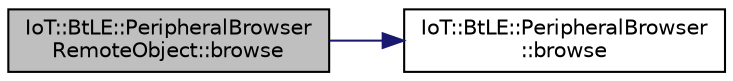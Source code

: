 digraph "IoT::BtLE::PeripheralBrowserRemoteObject::browse"
{
 // LATEX_PDF_SIZE
  edge [fontname="Helvetica",fontsize="10",labelfontname="Helvetica",labelfontsize="10"];
  node [fontname="Helvetica",fontsize="10",shape=record];
  rankdir="LR";
  Node1 [label="IoT::BtLE::PeripheralBrowser\lRemoteObject::browse",height=0.2,width=0.4,color="black", fillcolor="grey75", style="filled", fontcolor="black",tooltip="Destroys the PeripheralBrowserRemoteObject."];
  Node1 -> Node2 [color="midnightblue",fontsize="10",style="solid",fontname="Helvetica"];
  Node2 [label="IoT::BtLE::PeripheralBrowser\l::browse",height=0.2,width=0.4,color="black", fillcolor="white", style="filled",URL="$classIoT_1_1BtLE_1_1PeripheralBrowser.html#a17eb2097e5813a196710aebbbdaec351",tooltip="Fired when browsing has been completed."];
}
